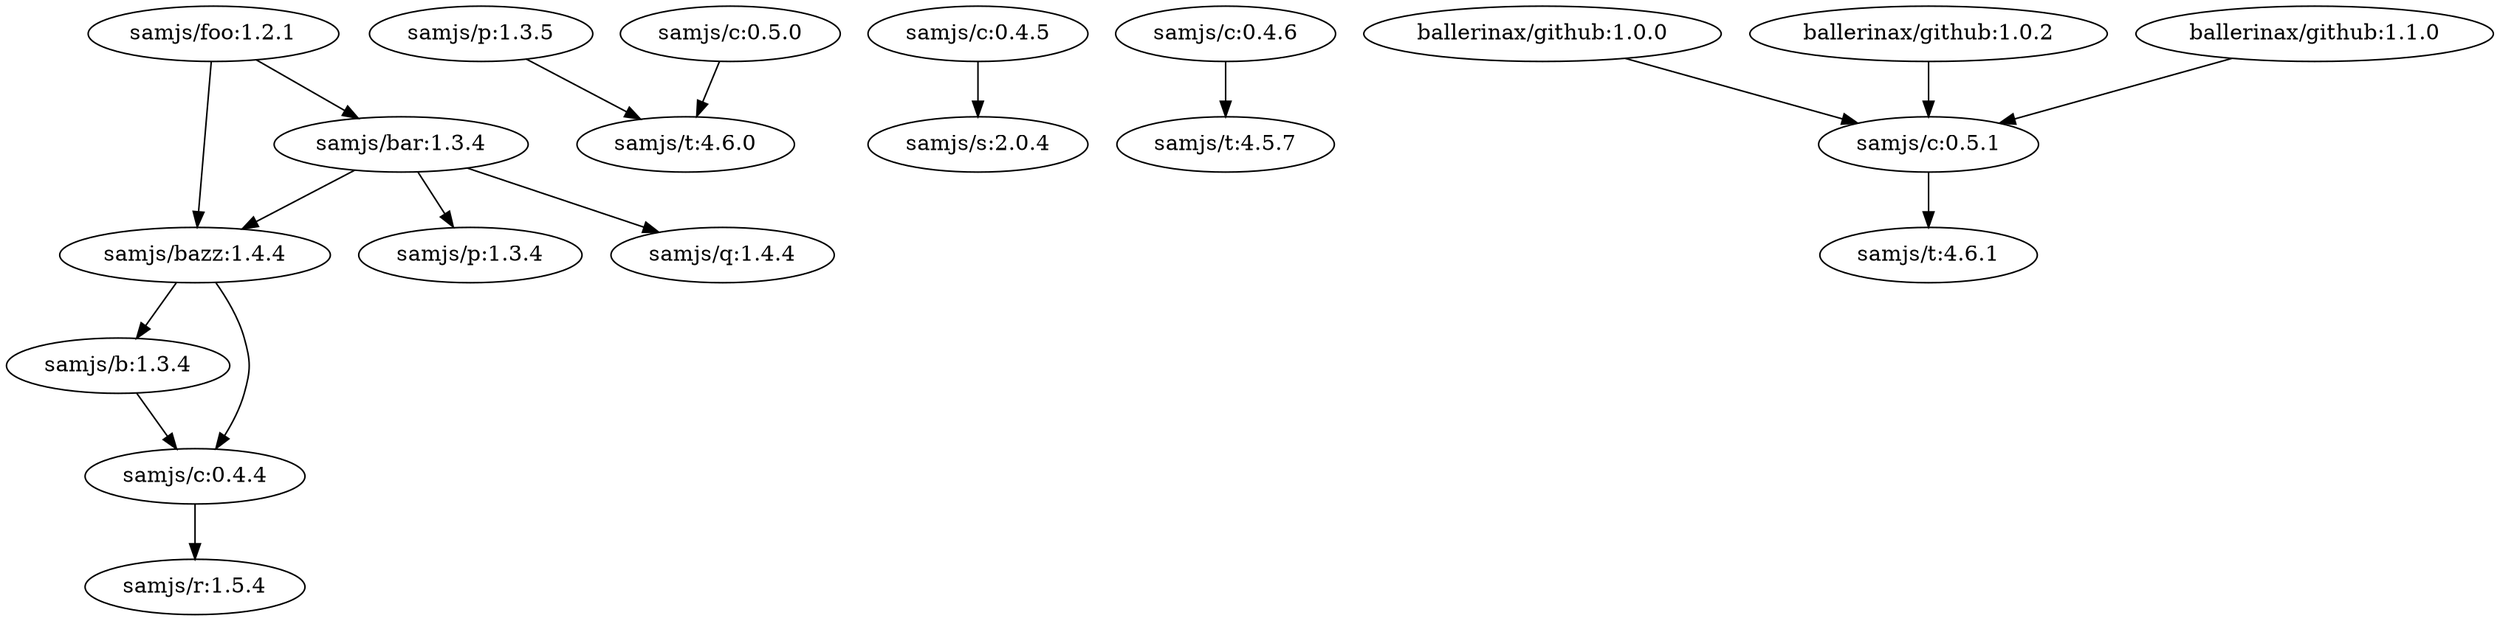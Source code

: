 digraph central {
    subgraph "samjs/foo:1.2.1" {
        "samjs/foo:1.2.1" -> "samjs/bar:1.3.4"
        "samjs/foo:1.2.1" -> "samjs/bazz:1.4.4"
    }

    subgraph "ballerina/io:1.0.2" {
    }

    subgraph "samjs/bazz:1.4.4" {
        "samjs/bazz:1.4.4" -> "samjs/b:1.3.4"
        "samjs/bazz:1.4.4" -> "samjs/c:0.4.4"
    }

    subgraph "samjs/bar:1.3.4" {
        "samjs/bar:1.3.4" -> "samjs/bazz:1.4.4"
        "samjs/bar:1.3.4" -> "samjs/p:1.3.4"
        "samjs/bar:1.3.4" -> "samjs/q:1.4.4"
    }

    subgraph "samjs/b:1.3.4" {
        "samjs/b:1.3.4" -> "samjs/c:0.4.4"
    }

    subgraph "samjs/p:1.3.4" {
    }

    subgraph "samjs/p:1.3.5" {
        "samjs/p:1.3.5" -> "samjs/t:4.6.0"
    }

    subgraph "samjs/p:1.4.0" {
    }

    subgraph "samjs/q:1.4.4" {
    }

    subgraph "samjs/r:1.5.4" {
    }

    subgraph "samjs/s:2.0.4" {
    }

    subgraph "samjs/t:4.5.7" {
    }

    subgraph "samjs/t:4.6.0" {
    }

    subgraph "samjs/t:4.6.1" {
    }

    subgraph "samjs/c:0.4.4" {
        "samjs/c:0.4.4" -> "samjs/r:1.5.4"
    }

    subgraph "samjs/c:0.4.5" {
        "samjs/c:0.4.5" -> "samjs/s:2.0.4"
    }

    subgraph "samjs/c:0.4.6" {
    "samjs/c:0.4.6" -> "samjs/t:4.5.7"
    }

    subgraph "samjs/c:0.5.0" {
    "samjs/c:0.5.0" -> "samjs/t:4.6.0"
    }

    subgraph "samjs/c:0.5.1" {
    "samjs/c:0.5.1" -> "samjs/t:4.6.1"
    }

    subgraph "ballerinax/github:1.0.0" {
        "ballerinax/github:1.0.0" -> "samjs/c:0.5.1"
    }

    subgraph "ballerinax/github:1.0.2" {
    "ballerinax/github:1.0.2" -> "samjs/c:0.5.1"
    }

    subgraph "ballerinax/github:1.1.0" {
    "ballerinax/github:1.1.0" -> "samjs/c:0.5.1"
    }
}

